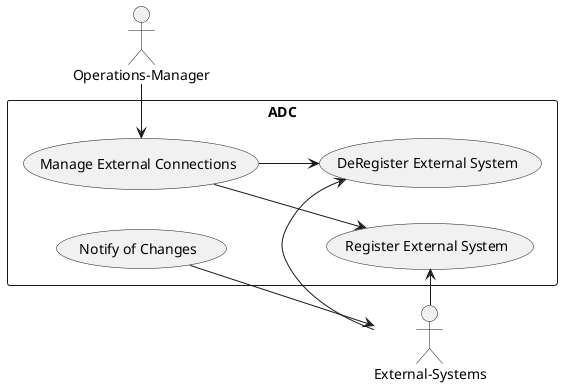 @startuml

left to right direction

:External-Systems: as system
:Operations-Manager: as ops

rectangle "ADC" {
    (Register External System) as U1
    (DeRegister External System) as U2
    (Notify of Changes) as U3
    (Manage External Connections) as U4
}

system -> U1
system -> U2
U3 -> system
ops -> U4
U4 --> U2
U4 --> U1

@enduml

